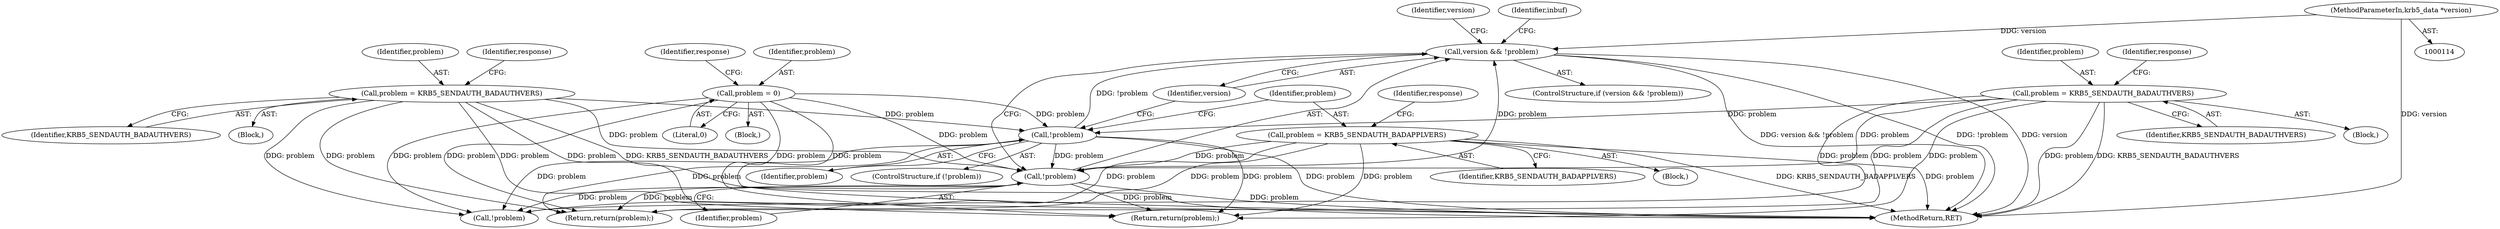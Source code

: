 digraph "0_krb5_102bb6ebf20f9174130c85c3b052ae104e5073ec_0@pointer" {
"1000232" [label="(Call,version && !problem)"];
"1000123" [label="(MethodParameterIn,krb5_data *version)"];
"1000234" [label="(Call,!problem)"];
"1000181" [label="(Call,problem = KRB5_SENDAUTH_BADAUTHVERS)"];
"1000222" [label="(Call,!problem)"];
"1000152" [label="(Call,problem = 0)"];
"1000196" [label="(Call,problem = KRB5_SENDAUTH_BADAUTHVERS)"];
"1000225" [label="(Call,problem = KRB5_SENDAUTH_BADAPPLVERS)"];
"1000156" [label="(Identifier,response)"];
"1000229" [label="(Identifier,response)"];
"1000183" [label="(Identifier,KRB5_SENDAUTH_BADAUTHVERS)"];
"1000222" [label="(Call,!problem)"];
"1000153" [label="(Identifier,problem)"];
"1000235" [label="(Identifier,problem)"];
"1000303" [label="(Call,!problem)"];
"1000225" [label="(Call,problem = KRB5_SENDAUTH_BADAPPLVERS)"];
"1000226" [label="(Identifier,problem)"];
"1000154" [label="(Literal,0)"];
"1000234" [label="(Call,!problem)"];
"1000601" [label="(MethodReturn,RET)"];
"1000224" [label="(Block,)"];
"1000260" [label="(Return,return(problem);)"];
"1000232" [label="(Call,version && !problem)"];
"1000264" [label="(Return,return(problem);)"];
"1000231" [label="(ControlStructure,if (version && !problem))"];
"1000195" [label="(Block,)"];
"1000182" [label="(Identifier,problem)"];
"1000238" [label="(Identifier,version)"];
"1000223" [label="(Identifier,problem)"];
"1000180" [label="(Block,)"];
"1000181" [label="(Call,problem = KRB5_SENDAUTH_BADAUTHVERS)"];
"1000227" [label="(Identifier,KRB5_SENDAUTH_BADAPPLVERS)"];
"1000196" [label="(Call,problem = KRB5_SENDAUTH_BADAUTHVERS)"];
"1000123" [label="(MethodParameterIn,krb5_data *version)"];
"1000152" [label="(Call,problem = 0)"];
"1000243" [label="(Identifier,inbuf)"];
"1000124" [label="(Block,)"];
"1000198" [label="(Identifier,KRB5_SENDAUTH_BADAUTHVERS)"];
"1000197" [label="(Identifier,problem)"];
"1000185" [label="(Identifier,response)"];
"1000200" [label="(Identifier,response)"];
"1000221" [label="(ControlStructure,if (!problem))"];
"1000233" [label="(Identifier,version)"];
"1000232" -> "1000231"  [label="AST: "];
"1000232" -> "1000233"  [label="CFG: "];
"1000232" -> "1000234"  [label="CFG: "];
"1000233" -> "1000232"  [label="AST: "];
"1000234" -> "1000232"  [label="AST: "];
"1000238" -> "1000232"  [label="CFG: "];
"1000243" -> "1000232"  [label="CFG: "];
"1000232" -> "1000601"  [label="DDG: version"];
"1000232" -> "1000601"  [label="DDG: version && !problem"];
"1000232" -> "1000601"  [label="DDG: !problem"];
"1000123" -> "1000232"  [label="DDG: version"];
"1000234" -> "1000232"  [label="DDG: problem"];
"1000222" -> "1000232"  [label="DDG: !problem"];
"1000123" -> "1000114"  [label="AST: "];
"1000123" -> "1000601"  [label="DDG: version"];
"1000234" -> "1000235"  [label="CFG: "];
"1000235" -> "1000234"  [label="AST: "];
"1000234" -> "1000601"  [label="DDG: problem"];
"1000181" -> "1000234"  [label="DDG: problem"];
"1000222" -> "1000234"  [label="DDG: problem"];
"1000225" -> "1000234"  [label="DDG: problem"];
"1000152" -> "1000234"  [label="DDG: problem"];
"1000196" -> "1000234"  [label="DDG: problem"];
"1000234" -> "1000260"  [label="DDG: problem"];
"1000234" -> "1000264"  [label="DDG: problem"];
"1000234" -> "1000303"  [label="DDG: problem"];
"1000181" -> "1000180"  [label="AST: "];
"1000181" -> "1000183"  [label="CFG: "];
"1000182" -> "1000181"  [label="AST: "];
"1000183" -> "1000181"  [label="AST: "];
"1000185" -> "1000181"  [label="CFG: "];
"1000181" -> "1000601"  [label="DDG: problem"];
"1000181" -> "1000601"  [label="DDG: KRB5_SENDAUTH_BADAUTHVERS"];
"1000181" -> "1000222"  [label="DDG: problem"];
"1000181" -> "1000260"  [label="DDG: problem"];
"1000181" -> "1000264"  [label="DDG: problem"];
"1000181" -> "1000303"  [label="DDG: problem"];
"1000222" -> "1000221"  [label="AST: "];
"1000222" -> "1000223"  [label="CFG: "];
"1000223" -> "1000222"  [label="AST: "];
"1000226" -> "1000222"  [label="CFG: "];
"1000233" -> "1000222"  [label="CFG: "];
"1000222" -> "1000601"  [label="DDG: problem"];
"1000152" -> "1000222"  [label="DDG: problem"];
"1000196" -> "1000222"  [label="DDG: problem"];
"1000222" -> "1000260"  [label="DDG: problem"];
"1000222" -> "1000264"  [label="DDG: problem"];
"1000222" -> "1000303"  [label="DDG: problem"];
"1000152" -> "1000124"  [label="AST: "];
"1000152" -> "1000154"  [label="CFG: "];
"1000153" -> "1000152"  [label="AST: "];
"1000154" -> "1000152"  [label="AST: "];
"1000156" -> "1000152"  [label="CFG: "];
"1000152" -> "1000601"  [label="DDG: problem"];
"1000152" -> "1000260"  [label="DDG: problem"];
"1000152" -> "1000264"  [label="DDG: problem"];
"1000152" -> "1000303"  [label="DDG: problem"];
"1000196" -> "1000195"  [label="AST: "];
"1000196" -> "1000198"  [label="CFG: "];
"1000197" -> "1000196"  [label="AST: "];
"1000198" -> "1000196"  [label="AST: "];
"1000200" -> "1000196"  [label="CFG: "];
"1000196" -> "1000601"  [label="DDG: problem"];
"1000196" -> "1000601"  [label="DDG: KRB5_SENDAUTH_BADAUTHVERS"];
"1000196" -> "1000260"  [label="DDG: problem"];
"1000196" -> "1000264"  [label="DDG: problem"];
"1000196" -> "1000303"  [label="DDG: problem"];
"1000225" -> "1000224"  [label="AST: "];
"1000225" -> "1000227"  [label="CFG: "];
"1000226" -> "1000225"  [label="AST: "];
"1000227" -> "1000225"  [label="AST: "];
"1000229" -> "1000225"  [label="CFG: "];
"1000225" -> "1000601"  [label="DDG: KRB5_SENDAUTH_BADAPPLVERS"];
"1000225" -> "1000601"  [label="DDG: problem"];
"1000225" -> "1000260"  [label="DDG: problem"];
"1000225" -> "1000264"  [label="DDG: problem"];
"1000225" -> "1000303"  [label="DDG: problem"];
}
